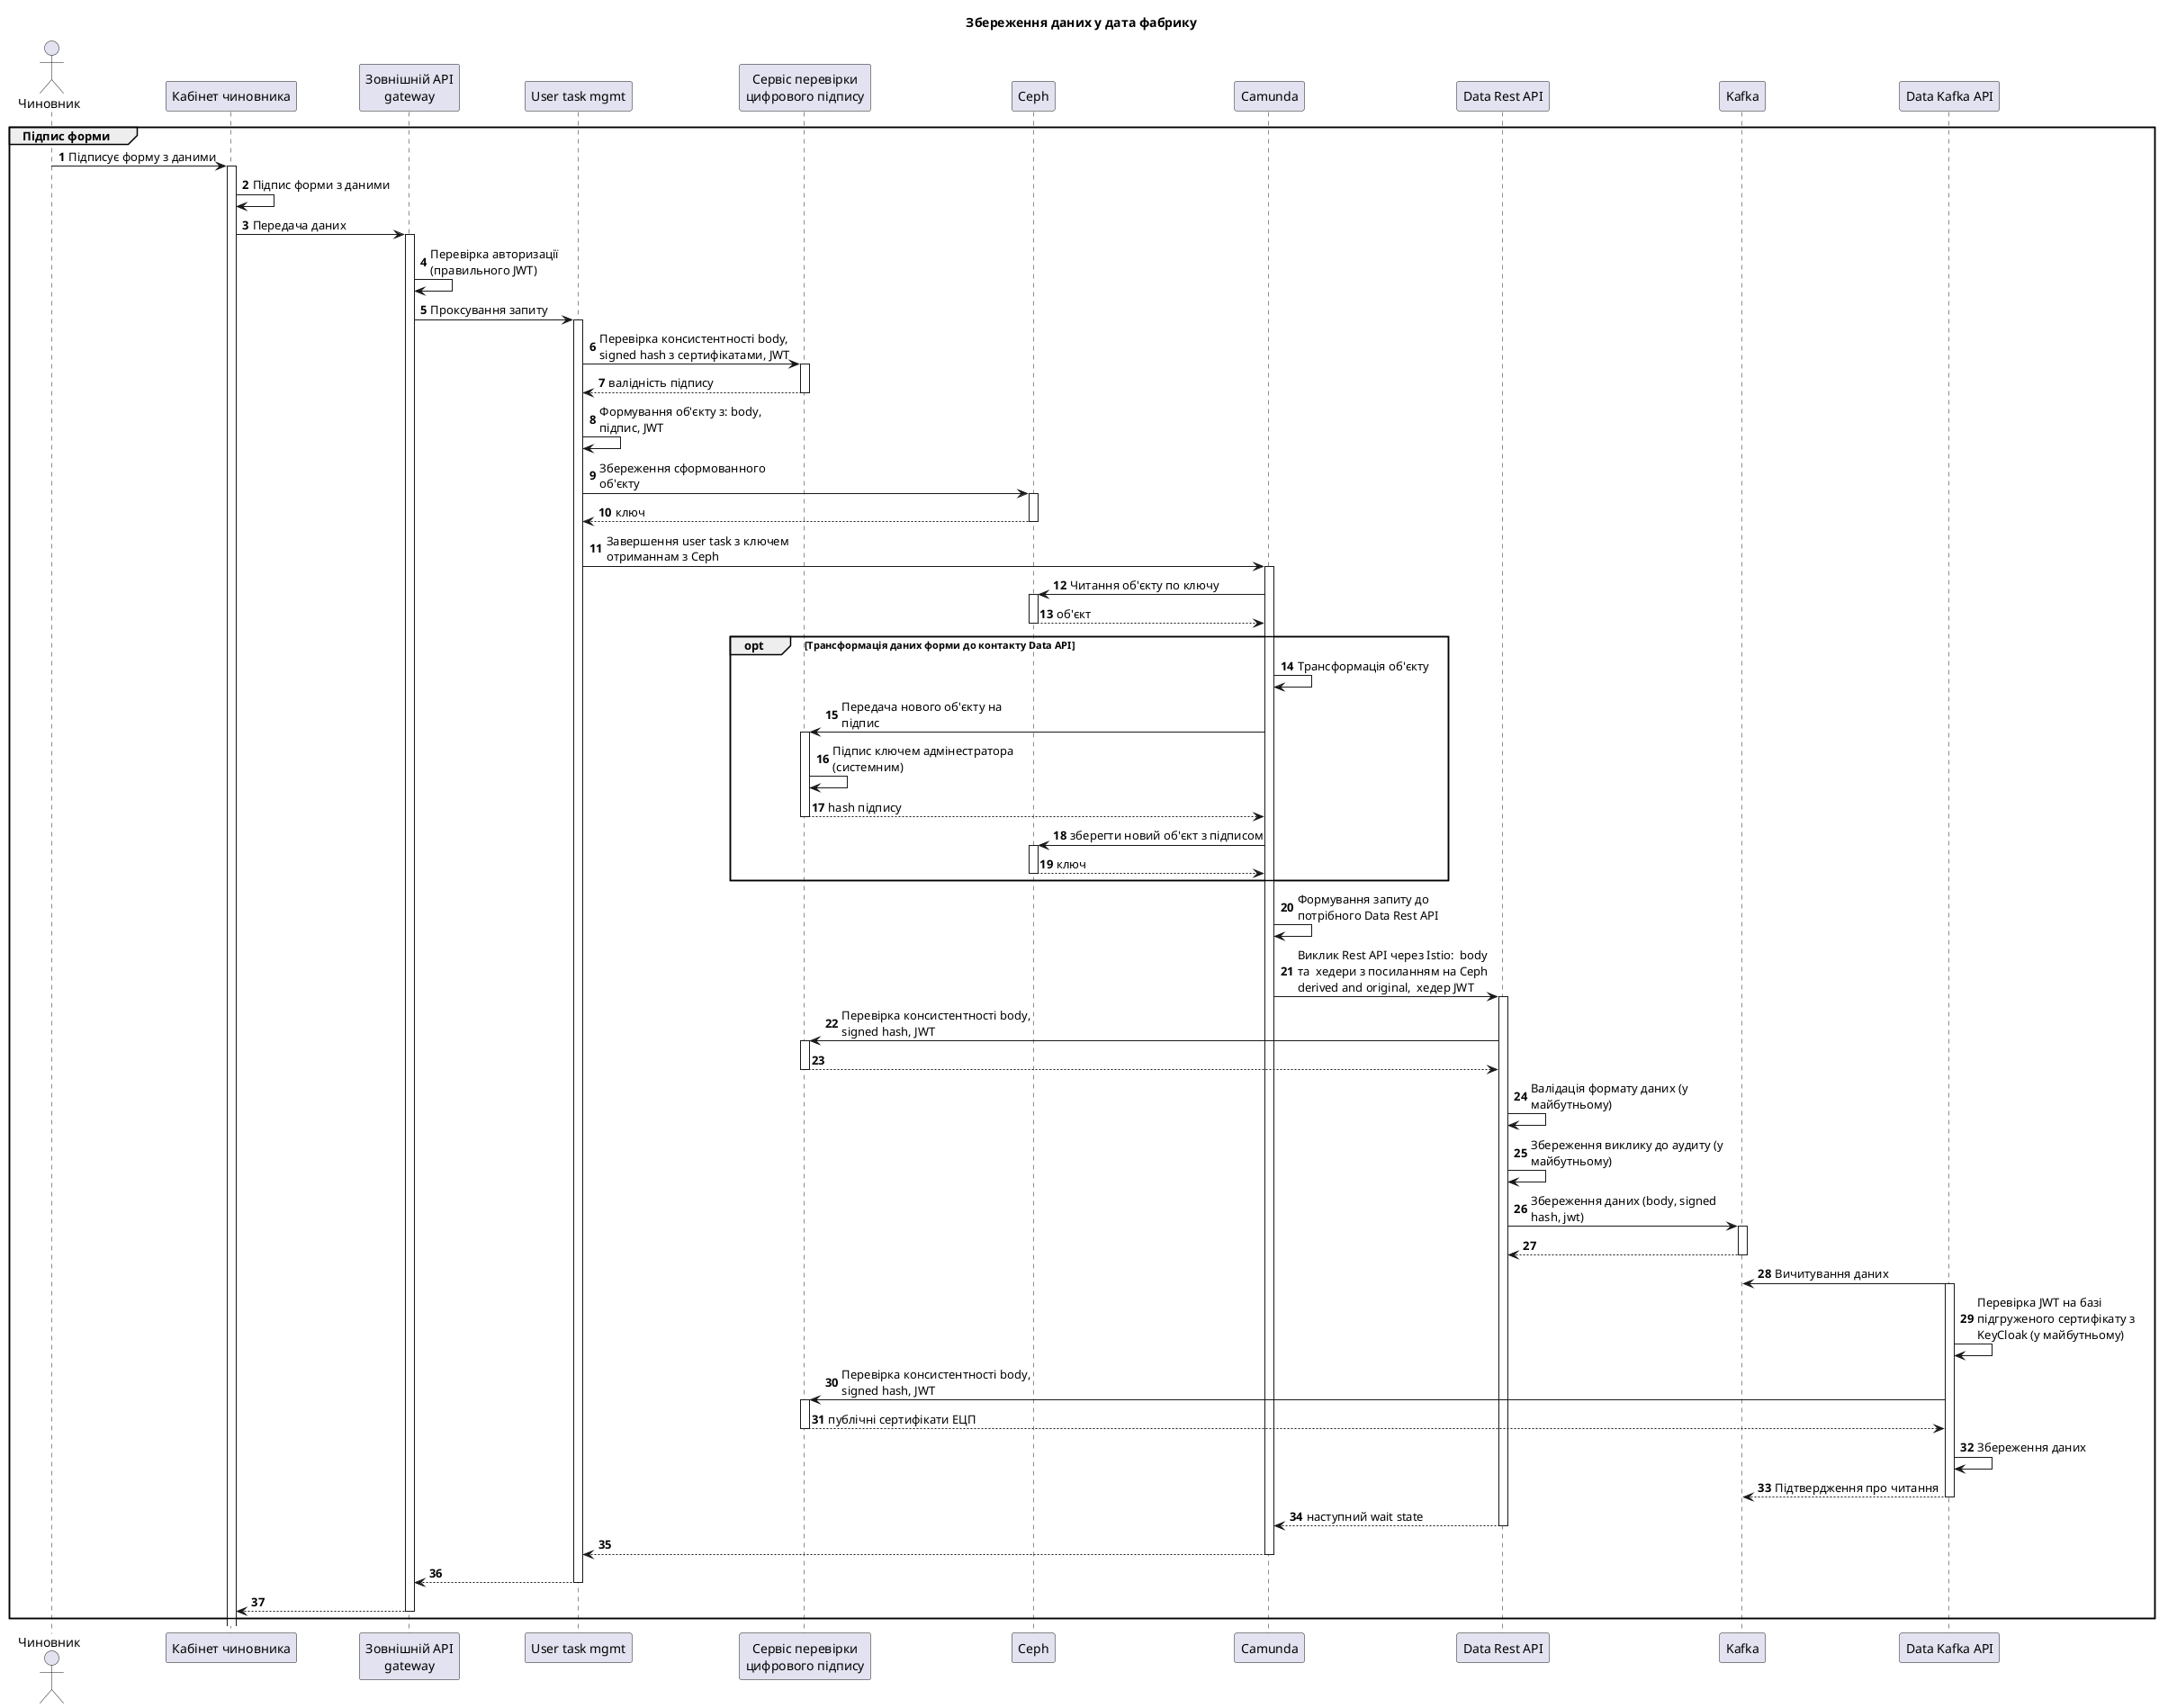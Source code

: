 @startuml
actor "Чиновник" as officer order 10
participant "Кабінет чиновника" as officer_portal  order 20
participant "Зовнішній API\ngateway" as gateway  order 30
participant "User task mgmt" as user_task_management  order 40
participant "Сервіс перевірки\nцифрового підпису" as digital_sign_service  order 50
participant "Ceph" as ceph  order 60
participant "Camunda" as bmps_service  order 70
participant "Data Rest API" as data_rest  order 80
participant "Kafka" as kafka order 90
participant "Data Kafka API" as data_kafka_api order 100

title Збереження даних у дата фабрику

autonumber
skinparam maxMessageSize 220

group Підпис форми
  officer -> officer_portal: Підписує форму з даними
  activate officer_portal
    officer_portal -> officer_portal: Підпис форми з даними
    officer_portal -> gateway: Передача даних
    activate gateway
      gateway -> gateway: Перевірка авторизації (правильного JWT)
      gateway -> user_task_management: Проксування запиту
      activate user_task_management
        user_task_management -> digital_sign_service: Перевірка консистентності body, signed hash з сертифікатами, JWT
        activate digital_sign_service
        return валідність підпису
        user_task_management -> user_task_management: Формування об'єкту з: body, підпис, JWT
        user_task_management -> ceph: Збереження сформованного об'єкту
        activate ceph
        return  ключ
        user_task_management -> bmps_service: Завершення user task з ключем отриманнам з Ceph
        activate bmps_service
          bmps_service -> ceph: Читання об'єкту по ключу
          activate ceph
          return  об'єкт
          opt Трансформація даних форми до контакту Data API
            bmps_service -> bmps_service: Трансформація об'єкту
            bmps_service -> digital_sign_service: Передача нового об'єкту на підпис
            activate digital_sign_service
              digital_sign_service -> digital_sign_service: Підпис ключем адмінестратора (системним)
            return hash підпису
            bmps_service -> ceph: зберегти новий об'єкт з підписом
          activate ceph
          return  ключ
          end
          bmps_service -> bmps_service: Формування запиту до потрібного Data Rest APІ
          bmps_service -> data_rest: Виклик Rest API через Istio:  body та  хедери з посиланням на Ceph derived and original,  хедер JWT
          activate data_rest
            data_rest -> digital_sign_service: Перевірка консистентності body, signed hash, JWT
            activate digital_sign_service
            return
            data_rest -> data_rest: Валідація формату даних (у майбутньому)
            data_rest -> data_rest: Збереження виклику до аудиту (у майбутньому)
            data_rest -> kafka: Збереження даних (body, signed hash, jwt)
            activate kafka
            return
            kafka <- data_kafka_api: Вичитування даних
            activate data_kafka_api
              data_kafka_api -> data_kafka_api: Перевірка JWT на базі підгруженого сертифікату з KeyCloak (у майбутньому)
              data_kafka_api -> digital_sign_service: Перевірка консистентності body, signed hash, JWT
              activate digital_sign_service
              return  публічні сертифікати ЕЦП
              data_kafka_api -> data_kafka_api: Збереження даних
              kafka <-- data_kafka_api: Підтвердження про читання
            deactivate data_kafka_api
        return наступний wait state

      return
    return
   return
end
@enduml
